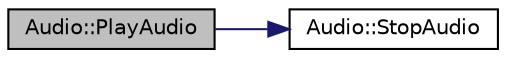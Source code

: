 digraph "Audio::PlayAudio"
{
 // LATEX_PDF_SIZE
  edge [fontname="Helvetica",fontsize="10",labelfontname="Helvetica",labelfontsize="10"];
  node [fontname="Helvetica",fontsize="10",shape=record];
  rankdir="LR";
  Node1 [label="Audio::PlayAudio",height=0.2,width=0.4,color="black", fillcolor="grey75", style="filled", fontcolor="black",tooltip="Plays the given audio."];
  Node1 -> Node2 [color="midnightblue",fontsize="10",style="solid",fontname="Helvetica"];
  Node2 [label="Audio::StopAudio",height=0.2,width=0.4,color="black", fillcolor="white", style="filled",URL="$namespaceAudio.html#a4c2ae27d68f9715556a6c9a5d679a598",tooltip="Stops the currently running audio."];
}
